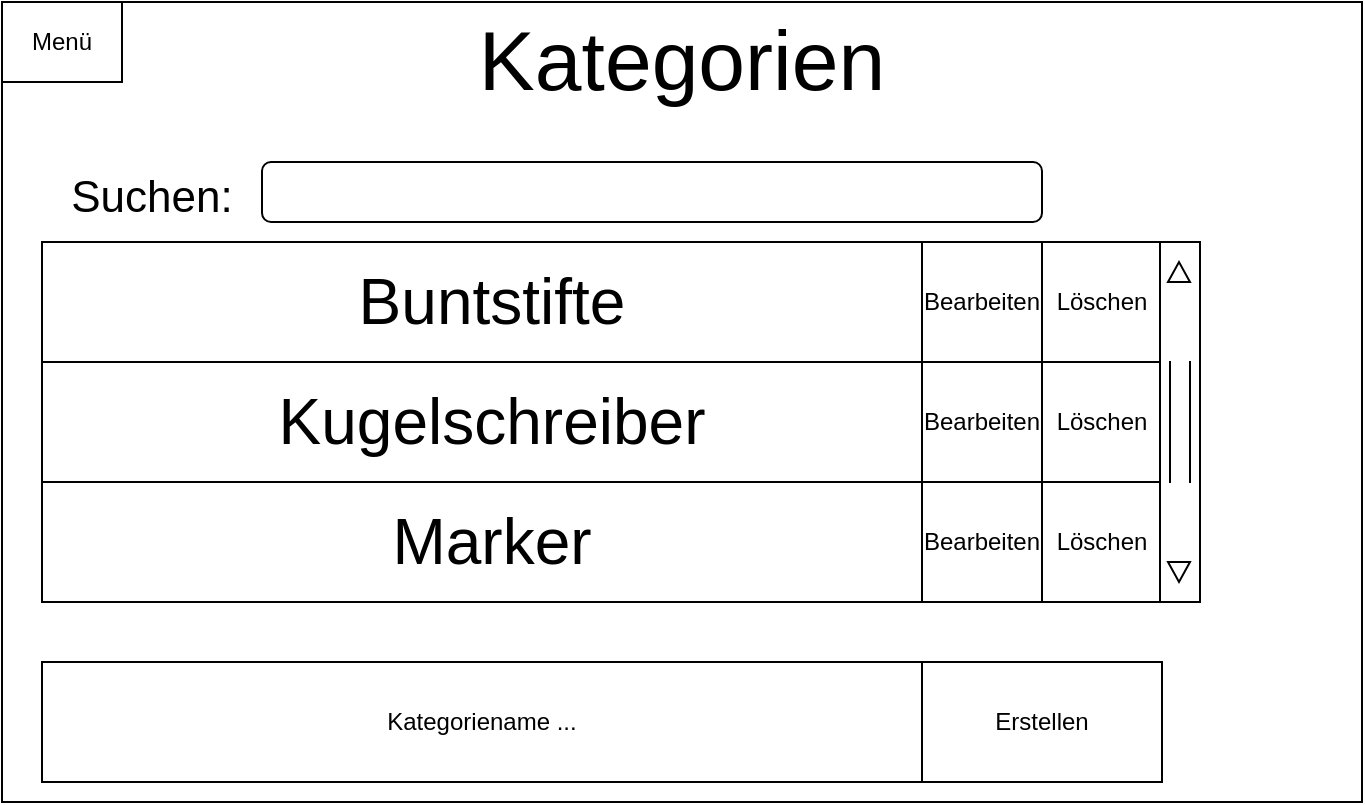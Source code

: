 <mxfile version="12.2.2" type="device" pages="1"><diagram id="PckJyXV3iEGW6bOxJ1xE" name="Page-1"><mxGraphModel dx="1072" dy="792" grid="1" gridSize="10" guides="1" tooltips="1" connect="1" arrows="1" fold="1" page="1" pageScale="1" pageWidth="827" pageHeight="1169" math="0" shadow="0"><root><mxCell id="0"/><mxCell id="1" parent="0"/><mxCell id="VKpIhNXiRm7qf5Vu8UK7-1" value="" style="rounded=0;whiteSpace=wrap;html=1;" parent="1" vertex="1"><mxGeometry x="80" y="120" width="680" height="400" as="geometry"/></mxCell><mxCell id="VKpIhNXiRm7qf5Vu8UK7-2" value="&lt;font style=&quot;font-size: 42px&quot;&gt;Kategorien&lt;/font&gt;" style="text;html=1;strokeColor=none;fillColor=none;align=center;verticalAlign=middle;whiteSpace=wrap;rounded=0;" parent="1" vertex="1"><mxGeometry x="250" y="130" width="340" height="40" as="geometry"/></mxCell><mxCell id="VKpIhNXiRm7qf5Vu8UK7-12" value="&lt;font style=&quot;font-size: 32px&quot;&gt;Buntstifte&lt;/font&gt;" style="rounded=0;whiteSpace=wrap;html=1;" parent="1" vertex="1"><mxGeometry x="100" y="240" width="450" height="60" as="geometry"/></mxCell><mxCell id="VKpIhNXiRm7qf5Vu8UK7-13" value="Bearbeiten" style="rounded=0;whiteSpace=wrap;html=1;" parent="1" vertex="1"><mxGeometry x="540" y="240" width="60" height="60" as="geometry"/></mxCell><mxCell id="VKpIhNXiRm7qf5Vu8UK7-14" value="Löschen" style="rounded=0;whiteSpace=wrap;html=1;" parent="1" vertex="1"><mxGeometry x="600" y="240" width="60" height="60" as="geometry"/></mxCell><mxCell id="VKpIhNXiRm7qf5Vu8UK7-15" value="&lt;span style=&quot;font-size: 32px&quot;&gt;Kugelschreiber&lt;/span&gt;" style="rounded=0;whiteSpace=wrap;html=1;" parent="1" vertex="1"><mxGeometry x="100" y="300" width="450" height="60" as="geometry"/></mxCell><mxCell id="VKpIhNXiRm7qf5Vu8UK7-16" value="Bearbeiten" style="rounded=0;whiteSpace=wrap;html=1;" parent="1" vertex="1"><mxGeometry x="540" y="300" width="60" height="60" as="geometry"/></mxCell><mxCell id="VKpIhNXiRm7qf5Vu8UK7-17" value="Löschen" style="rounded=0;whiteSpace=wrap;html=1;" parent="1" vertex="1"><mxGeometry x="600" y="300" width="60" height="60" as="geometry"/></mxCell><mxCell id="VKpIhNXiRm7qf5Vu8UK7-18" value="&lt;font style=&quot;font-size: 32px&quot;&gt;Marker&lt;/font&gt;" style="rounded=0;whiteSpace=wrap;html=1;" parent="1" vertex="1"><mxGeometry x="100" y="360" width="450" height="60" as="geometry"/></mxCell><mxCell id="VKpIhNXiRm7qf5Vu8UK7-19" value="Bearbeiten" style="rounded=0;whiteSpace=wrap;html=1;" parent="1" vertex="1"><mxGeometry x="540" y="360" width="60" height="60" as="geometry"/></mxCell><mxCell id="VKpIhNXiRm7qf5Vu8UK7-20" value="Löschen" style="rounded=0;whiteSpace=wrap;html=1;" parent="1" vertex="1"><mxGeometry x="600" y="360" width="60" height="60" as="geometry"/></mxCell><mxCell id="VKpIhNXiRm7qf5Vu8UK7-24" value="Kategoriename ..." style="rounded=0;whiteSpace=wrap;html=1;" parent="1" vertex="1"><mxGeometry x="100" y="450" width="440" height="60" as="geometry"/></mxCell><mxCell id="VKpIhNXiRm7qf5Vu8UK7-25" value="Erstellen" style="rounded=0;whiteSpace=wrap;html=1;" parent="1" vertex="1"><mxGeometry x="540" y="450" width="120" height="60" as="geometry"/></mxCell><mxCell id="VKpIhNXiRm7qf5Vu8UK7-26" value="" style="rounded=1;whiteSpace=wrap;html=1;" parent="1" vertex="1"><mxGeometry x="210" y="200" width="390" height="30" as="geometry"/></mxCell><mxCell id="VKpIhNXiRm7qf5Vu8UK7-27" value="&lt;font style=&quot;font-size: 22px&quot;&gt;Suchen:&lt;/font&gt;" style="text;html=1;strokeColor=none;fillColor=none;align=center;verticalAlign=middle;whiteSpace=wrap;rounded=0;" parent="1" vertex="1"><mxGeometry x="110" y="200" width="90" height="35" as="geometry"/></mxCell><mxCell id="BxEDIu1sgC3kl5nngHXC-1" value="Menü" style="rounded=0;whiteSpace=wrap;html=1;" parent="1" vertex="1"><mxGeometry x="80" y="120" width="60" height="40" as="geometry"/></mxCell><mxCell id="OpfH9-VAUhNfrPRIajJb-1" value="" style="rounded=0;whiteSpace=wrap;html=1;" parent="1" vertex="1"><mxGeometry x="659" y="240" width="20" height="180" as="geometry"/></mxCell><mxCell id="OpfH9-VAUhNfrPRIajJb-2" value="" style="shape=partialRectangle;whiteSpace=wrap;html=1;top=0;bottom=0;fillColor=none;" parent="1" vertex="1"><mxGeometry x="664" y="300" width="10" height="60" as="geometry"/></mxCell><mxCell id="OpfH9-VAUhNfrPRIajJb-3" value="" style="html=1;shadow=0;dashed=0;align=center;verticalAlign=middle;shape=mxgraph.arrows2.arrow;dy=0.6;dx=40;direction=south;notch=0;" parent="1" vertex="1"><mxGeometry x="663" y="400" width="11" height="10" as="geometry"/></mxCell><mxCell id="OpfH9-VAUhNfrPRIajJb-4" value="" style="html=1;shadow=0;dashed=0;align=center;verticalAlign=middle;shape=mxgraph.arrows2.arrow;dy=0.6;dx=40;direction=north;notch=0;" parent="1" vertex="1"><mxGeometry x="663" y="250" width="11" height="10" as="geometry"/></mxCell></root></mxGraphModel></diagram></mxfile>